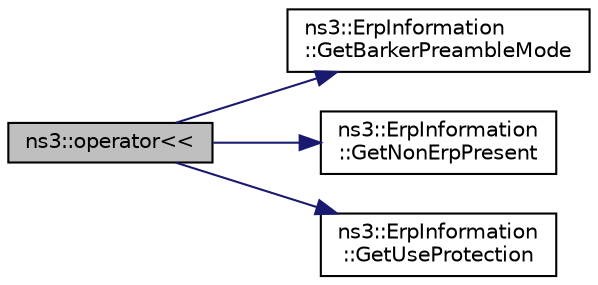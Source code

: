digraph "ns3::operator&lt;&lt;"
{
 // LATEX_PDF_SIZE
  edge [fontname="Helvetica",fontsize="10",labelfontname="Helvetica",labelfontsize="10"];
  node [fontname="Helvetica",fontsize="10",shape=record];
  rankdir="LR";
  Node1 [label="ns3::operator\<\<",height=0.2,width=0.4,color="black", fillcolor="grey75", style="filled", fontcolor="black",tooltip="output stream output operator"];
  Node1 -> Node2 [color="midnightblue",fontsize="10",style="solid",fontname="Helvetica"];
  Node2 [label="ns3::ErpInformation\l::GetBarkerPreambleMode",height=0.2,width=0.4,color="black", fillcolor="white", style="filled",URL="$classns3_1_1_erp_information.html#aad9eca735cf2c7e3fab60a15effbecca",tooltip="Return the Barker_Preamble_Mode field in the ErpInformation information element."];
  Node1 -> Node3 [color="midnightblue",fontsize="10",style="solid",fontname="Helvetica"];
  Node3 [label="ns3::ErpInformation\l::GetNonErpPresent",height=0.2,width=0.4,color="black", fillcolor="white", style="filled",URL="$classns3_1_1_erp_information.html#a8a6d05dd7f8f75e9657701a5e13c36e4",tooltip="Return the Non_Erp_Present field in the ErpInformation information element."];
  Node1 -> Node4 [color="midnightblue",fontsize="10",style="solid",fontname="Helvetica"];
  Node4 [label="ns3::ErpInformation\l::GetUseProtection",height=0.2,width=0.4,color="black", fillcolor="white", style="filled",URL="$classns3_1_1_erp_information.html#ace556a204c74bc96005c3daf53f50650",tooltip="Return the Use_Protection field in the ErpInformation information element."];
}

